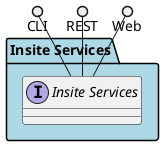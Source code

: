 @startuml



package "Insite Services" #lightblue {

    interface "Insite Services" as i {
    
    }
}

CLI ()-- i
REST ()-- i
Web ()-- i

package "Insite Services" #lightblue {


}



@enduml
